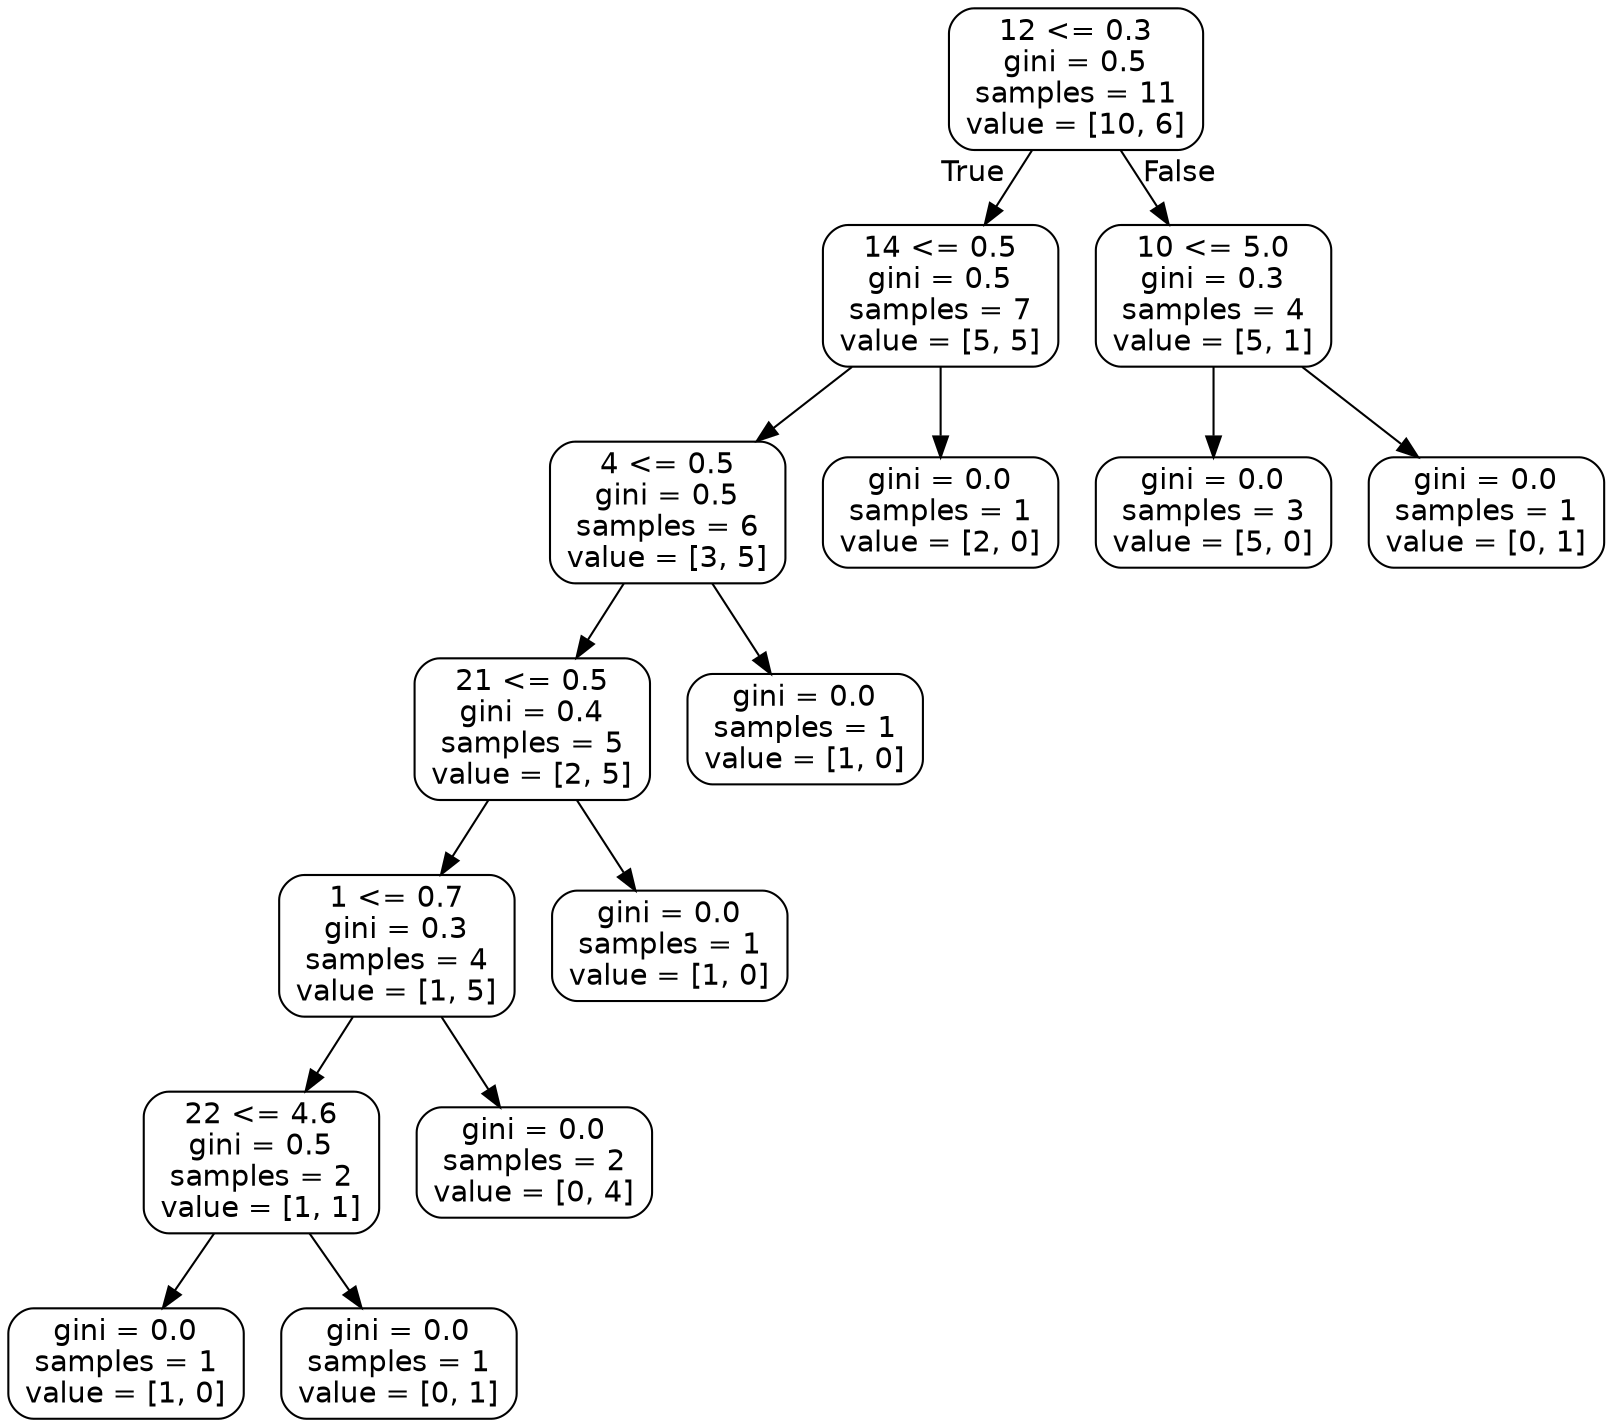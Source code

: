 digraph Tree {
node [shape=box, style="rounded", color="black", fontname=helvetica] ;
edge [fontname=helvetica] ;
0 [label="12 <= 0.3\ngini = 0.5\nsamples = 11\nvalue = [10, 6]"] ;
1 [label="14 <= 0.5\ngini = 0.5\nsamples = 7\nvalue = [5, 5]"] ;
0 -> 1 [labeldistance=2.5, labelangle=45, headlabel="True"] ;
2 [label="4 <= 0.5\ngini = 0.5\nsamples = 6\nvalue = [3, 5]"] ;
1 -> 2 ;
3 [label="21 <= 0.5\ngini = 0.4\nsamples = 5\nvalue = [2, 5]"] ;
2 -> 3 ;
4 [label="1 <= 0.7\ngini = 0.3\nsamples = 4\nvalue = [1, 5]"] ;
3 -> 4 ;
5 [label="22 <= 4.6\ngini = 0.5\nsamples = 2\nvalue = [1, 1]"] ;
4 -> 5 ;
6 [label="gini = 0.0\nsamples = 1\nvalue = [1, 0]"] ;
5 -> 6 ;
7 [label="gini = 0.0\nsamples = 1\nvalue = [0, 1]"] ;
5 -> 7 ;
8 [label="gini = 0.0\nsamples = 2\nvalue = [0, 4]"] ;
4 -> 8 ;
9 [label="gini = 0.0\nsamples = 1\nvalue = [1, 0]"] ;
3 -> 9 ;
10 [label="gini = 0.0\nsamples = 1\nvalue = [1, 0]"] ;
2 -> 10 ;
11 [label="gini = 0.0\nsamples = 1\nvalue = [2, 0]"] ;
1 -> 11 ;
12 [label="10 <= 5.0\ngini = 0.3\nsamples = 4\nvalue = [5, 1]"] ;
0 -> 12 [labeldistance=2.5, labelangle=-45, headlabel="False"] ;
13 [label="gini = 0.0\nsamples = 3\nvalue = [5, 0]"] ;
12 -> 13 ;
14 [label="gini = 0.0\nsamples = 1\nvalue = [0, 1]"] ;
12 -> 14 ;
}
